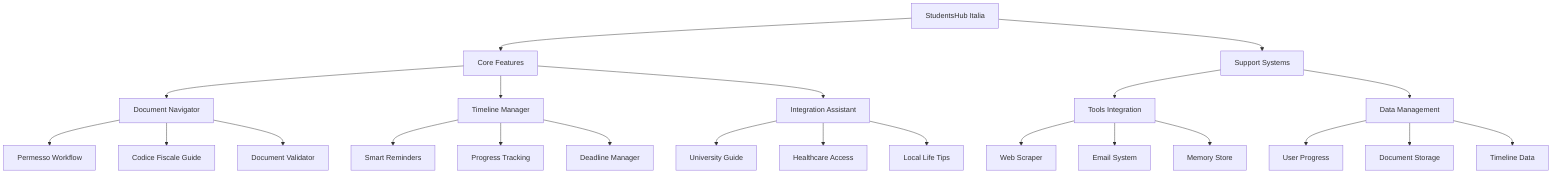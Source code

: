 graph TD
    A[StudentsHub Italia] --> B[Core Features]
    A --> C[Support Systems]
    
    B --> D[Document Navigator]
    B --> E[Timeline Manager]
    B --> F[Integration Assistant]
    
    D --> D1[Permesso Workflow]
    D --> D2[Codice Fiscale Guide]
    D --> D3[Document Validator]
    
    E --> E1[Smart Reminders]
    E --> E2[Progress Tracking]
    E --> E3[Deadline Manager]
    
    F --> F1[University Guide]
    F --> F2[Healthcare Access]
    F --> F3[Local Life Tips]
    
    C --> G[Tools Integration]
    C --> H[Data Management]
    
    G --> G1[Web Scraper]
    G --> G2[Email System]
    G --> G3[Memory Store]
    
    H --> H1[User Progress]
    H --> H2[Document Storage]
    H --> H3[Timeline Data]